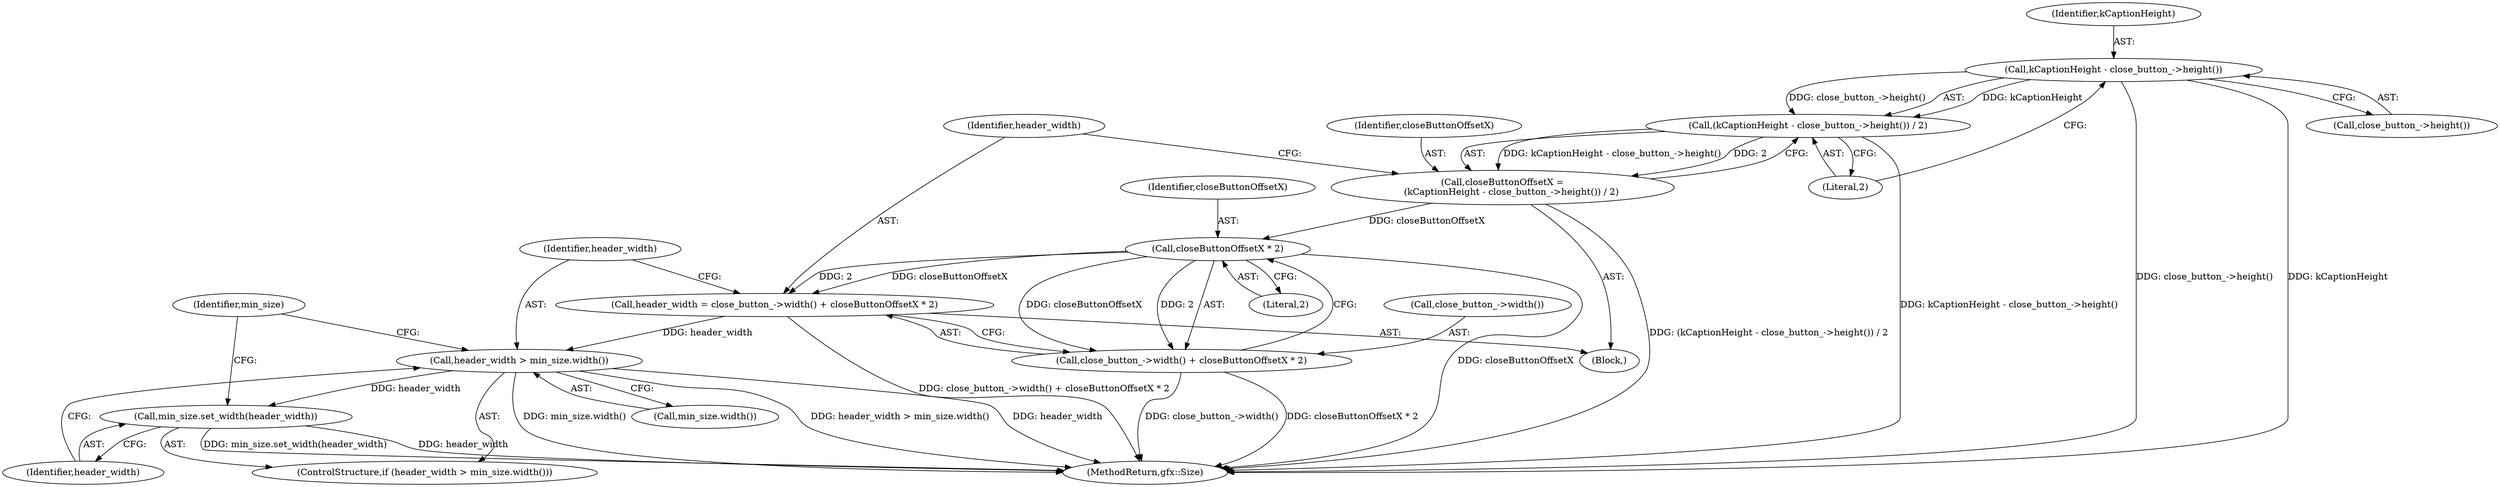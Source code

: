 digraph "0_Chrome_7f8cdab6fda192d15e45a3e9682b1eec427870c5_3@API" {
"1000121" [label="(Call,kCaptionHeight - close_button_->height())"];
"1000120" [label="(Call,(kCaptionHeight - close_button_->height()) / 2)"];
"1000118" [label="(Call,closeButtonOffsetX =\n      (kCaptionHeight - close_button_->height()) / 2)"];
"1000130" [label="(Call,closeButtonOffsetX * 2)"];
"1000126" [label="(Call,header_width = close_button_->width() + closeButtonOffsetX * 2)"];
"1000134" [label="(Call,header_width > min_size.width())"];
"1000137" [label="(Call,min_size.set_width(header_width))"];
"1000128" [label="(Call,close_button_->width() + closeButtonOffsetX * 2)"];
"1000121" [label="(Call,kCaptionHeight - close_button_->height())"];
"1000137" [label="(Call,min_size.set_width(header_width))"];
"1000124" [label="(Literal,2)"];
"1000130" [label="(Call,closeButtonOffsetX * 2)"];
"1000140" [label="(Identifier,min_size)"];
"1000122" [label="(Identifier,kCaptionHeight)"];
"1000127" [label="(Identifier,header_width)"];
"1000126" [label="(Call,header_width = close_button_->width() + closeButtonOffsetX * 2)"];
"1000101" [label="(Block,)"];
"1000128" [label="(Call,close_button_->width() + closeButtonOffsetX * 2)"];
"1000135" [label="(Identifier,header_width)"];
"1000118" [label="(Call,closeButtonOffsetX =\n      (kCaptionHeight - close_button_->height()) / 2)"];
"1000119" [label="(Identifier,closeButtonOffsetX)"];
"1000136" [label="(Call,min_size.width())"];
"1000120" [label="(Call,(kCaptionHeight - close_button_->height()) / 2)"];
"1000131" [label="(Identifier,closeButtonOffsetX)"];
"1000132" [label="(Literal,2)"];
"1000133" [label="(ControlStructure,if (header_width > min_size.width()))"];
"1000141" [label="(MethodReturn,gfx::Size)"];
"1000134" [label="(Call,header_width > min_size.width())"];
"1000138" [label="(Identifier,header_width)"];
"1000123" [label="(Call,close_button_->height())"];
"1000129" [label="(Call,close_button_->width())"];
"1000121" -> "1000120"  [label="AST: "];
"1000121" -> "1000123"  [label="CFG: "];
"1000122" -> "1000121"  [label="AST: "];
"1000123" -> "1000121"  [label="AST: "];
"1000124" -> "1000121"  [label="CFG: "];
"1000121" -> "1000141"  [label="DDG: close_button_->height()"];
"1000121" -> "1000141"  [label="DDG: kCaptionHeight"];
"1000121" -> "1000120"  [label="DDG: kCaptionHeight"];
"1000121" -> "1000120"  [label="DDG: close_button_->height()"];
"1000120" -> "1000118"  [label="AST: "];
"1000120" -> "1000124"  [label="CFG: "];
"1000124" -> "1000120"  [label="AST: "];
"1000118" -> "1000120"  [label="CFG: "];
"1000120" -> "1000141"  [label="DDG: kCaptionHeight - close_button_->height()"];
"1000120" -> "1000118"  [label="DDG: kCaptionHeight - close_button_->height()"];
"1000120" -> "1000118"  [label="DDG: 2"];
"1000118" -> "1000101"  [label="AST: "];
"1000119" -> "1000118"  [label="AST: "];
"1000127" -> "1000118"  [label="CFG: "];
"1000118" -> "1000141"  [label="DDG: (kCaptionHeight - close_button_->height()) / 2"];
"1000118" -> "1000130"  [label="DDG: closeButtonOffsetX"];
"1000130" -> "1000128"  [label="AST: "];
"1000130" -> "1000132"  [label="CFG: "];
"1000131" -> "1000130"  [label="AST: "];
"1000132" -> "1000130"  [label="AST: "];
"1000128" -> "1000130"  [label="CFG: "];
"1000130" -> "1000141"  [label="DDG: closeButtonOffsetX"];
"1000130" -> "1000126"  [label="DDG: closeButtonOffsetX"];
"1000130" -> "1000126"  [label="DDG: 2"];
"1000130" -> "1000128"  [label="DDG: closeButtonOffsetX"];
"1000130" -> "1000128"  [label="DDG: 2"];
"1000126" -> "1000101"  [label="AST: "];
"1000126" -> "1000128"  [label="CFG: "];
"1000127" -> "1000126"  [label="AST: "];
"1000128" -> "1000126"  [label="AST: "];
"1000135" -> "1000126"  [label="CFG: "];
"1000126" -> "1000141"  [label="DDG: close_button_->width() + closeButtonOffsetX * 2"];
"1000126" -> "1000134"  [label="DDG: header_width"];
"1000134" -> "1000133"  [label="AST: "];
"1000134" -> "1000136"  [label="CFG: "];
"1000135" -> "1000134"  [label="AST: "];
"1000136" -> "1000134"  [label="AST: "];
"1000138" -> "1000134"  [label="CFG: "];
"1000140" -> "1000134"  [label="CFG: "];
"1000134" -> "1000141"  [label="DDG: header_width > min_size.width()"];
"1000134" -> "1000141"  [label="DDG: header_width"];
"1000134" -> "1000141"  [label="DDG: min_size.width()"];
"1000134" -> "1000137"  [label="DDG: header_width"];
"1000137" -> "1000133"  [label="AST: "];
"1000137" -> "1000138"  [label="CFG: "];
"1000138" -> "1000137"  [label="AST: "];
"1000140" -> "1000137"  [label="CFG: "];
"1000137" -> "1000141"  [label="DDG: min_size.set_width(header_width)"];
"1000137" -> "1000141"  [label="DDG: header_width"];
"1000129" -> "1000128"  [label="AST: "];
"1000128" -> "1000141"  [label="DDG: closeButtonOffsetX * 2"];
"1000128" -> "1000141"  [label="DDG: close_button_->width()"];
}
